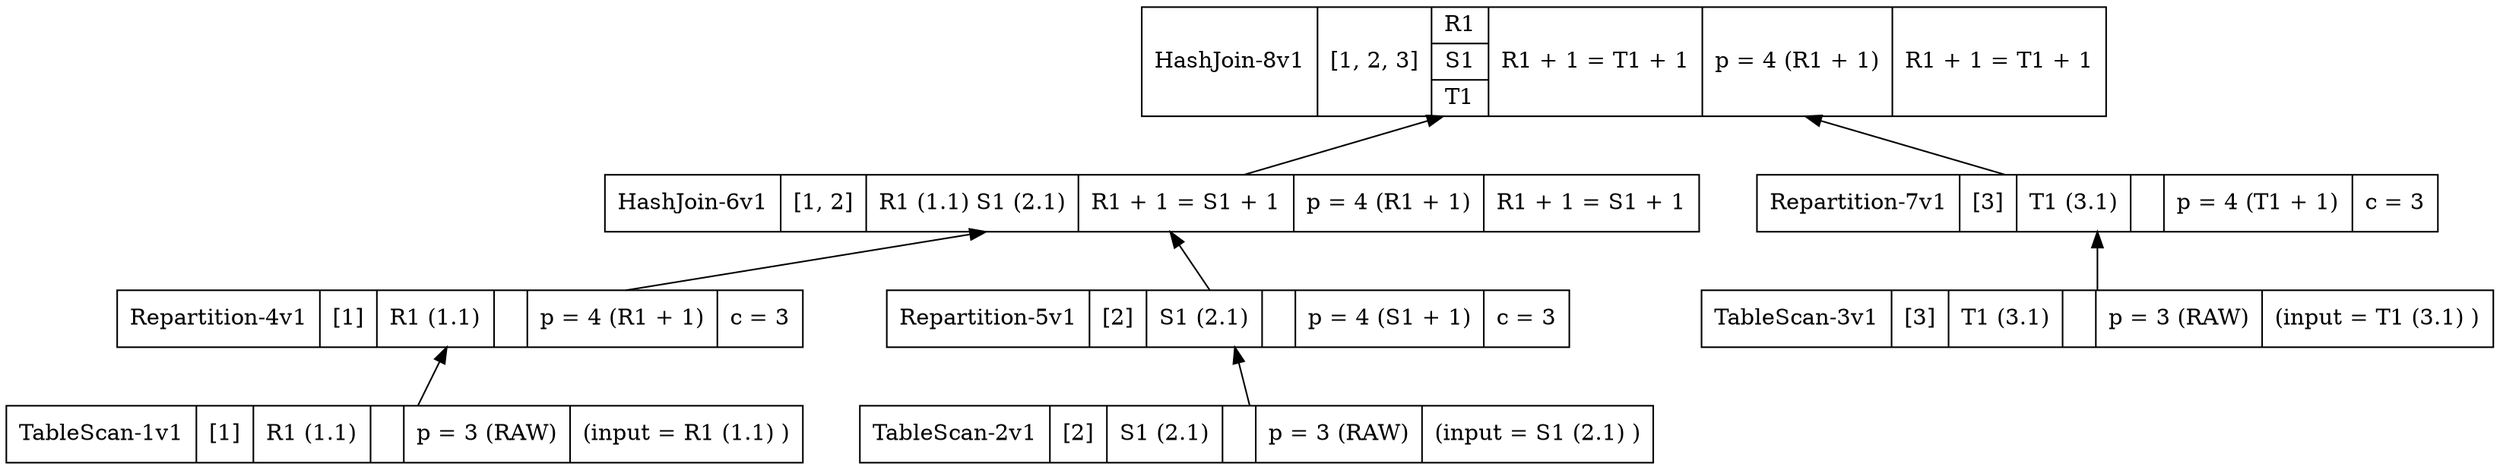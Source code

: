digraph example1 {
    node [shape=record];
    rankdir=BT;
    nodesep=0.5;
    ordering="in";
    lopkeyLOPKey6v1 -> lopkeyLOPKey8v1;
    lopkeyLOPKey4v1 -> lopkeyLOPKey6v1;
    lopkeyLOPKey1v1 -> lopkeyLOPKey4v1;
    lopkeyLOPKey1v1[label="TableScan-1v1|[1]|R1 (1.1) |{}|p = 3 (RAW)|(input = R1 (1.1) )"];
    lopkeyLOPKey4v1[label="Repartition-4v1|[1]|R1 (1.1) |{}|p = 4 (R1 + 1)|c = 3"];
    lopkeyLOPKey5v1 -> lopkeyLOPKey6v1;
    lopkeyLOPKey2v1 -> lopkeyLOPKey5v1;
    lopkeyLOPKey2v1[label="TableScan-2v1|[2]|S1 (2.1) |{}|p = 3 (RAW)|(input = S1 (2.1) )"];
    lopkeyLOPKey5v1[label="Repartition-5v1|[2]|S1 (2.1) |{}|p = 4 (S1 + 1)|c = 3"];
    lopkeyLOPKey6v1[label="HashJoin-6v1|[1, 2]|R1 (1.1) S1 (2.1) |{R1 + 1 = S1 + 1}|p = 4 (R1 + 1)|{R1 + 1 = S1 + 1}"];
    lopkeyLOPKey7v1 -> lopkeyLOPKey8v1;
    lopkeyLOPKey3v1 -> lopkeyLOPKey7v1;
    lopkeyLOPKey3v1[label="TableScan-3v1|[3]|T1 (3.1) |{}|p = 3 (RAW)|(input = T1 (3.1) )"];
    lopkeyLOPKey7v1[label="Repartition-7v1|[3]|T1 (3.1) |{}|p = 4 (T1 + 1)|c = 3"];
    lopkeyLOPKey8v1[label="HashJoin-8v1|[1, 2, 3]|{R1|S1|T1}|{R1 + 1 = T1 + 1}|p = 4 (R1 + 1)|{R1 + 1 = T1 + 1}"];
}
